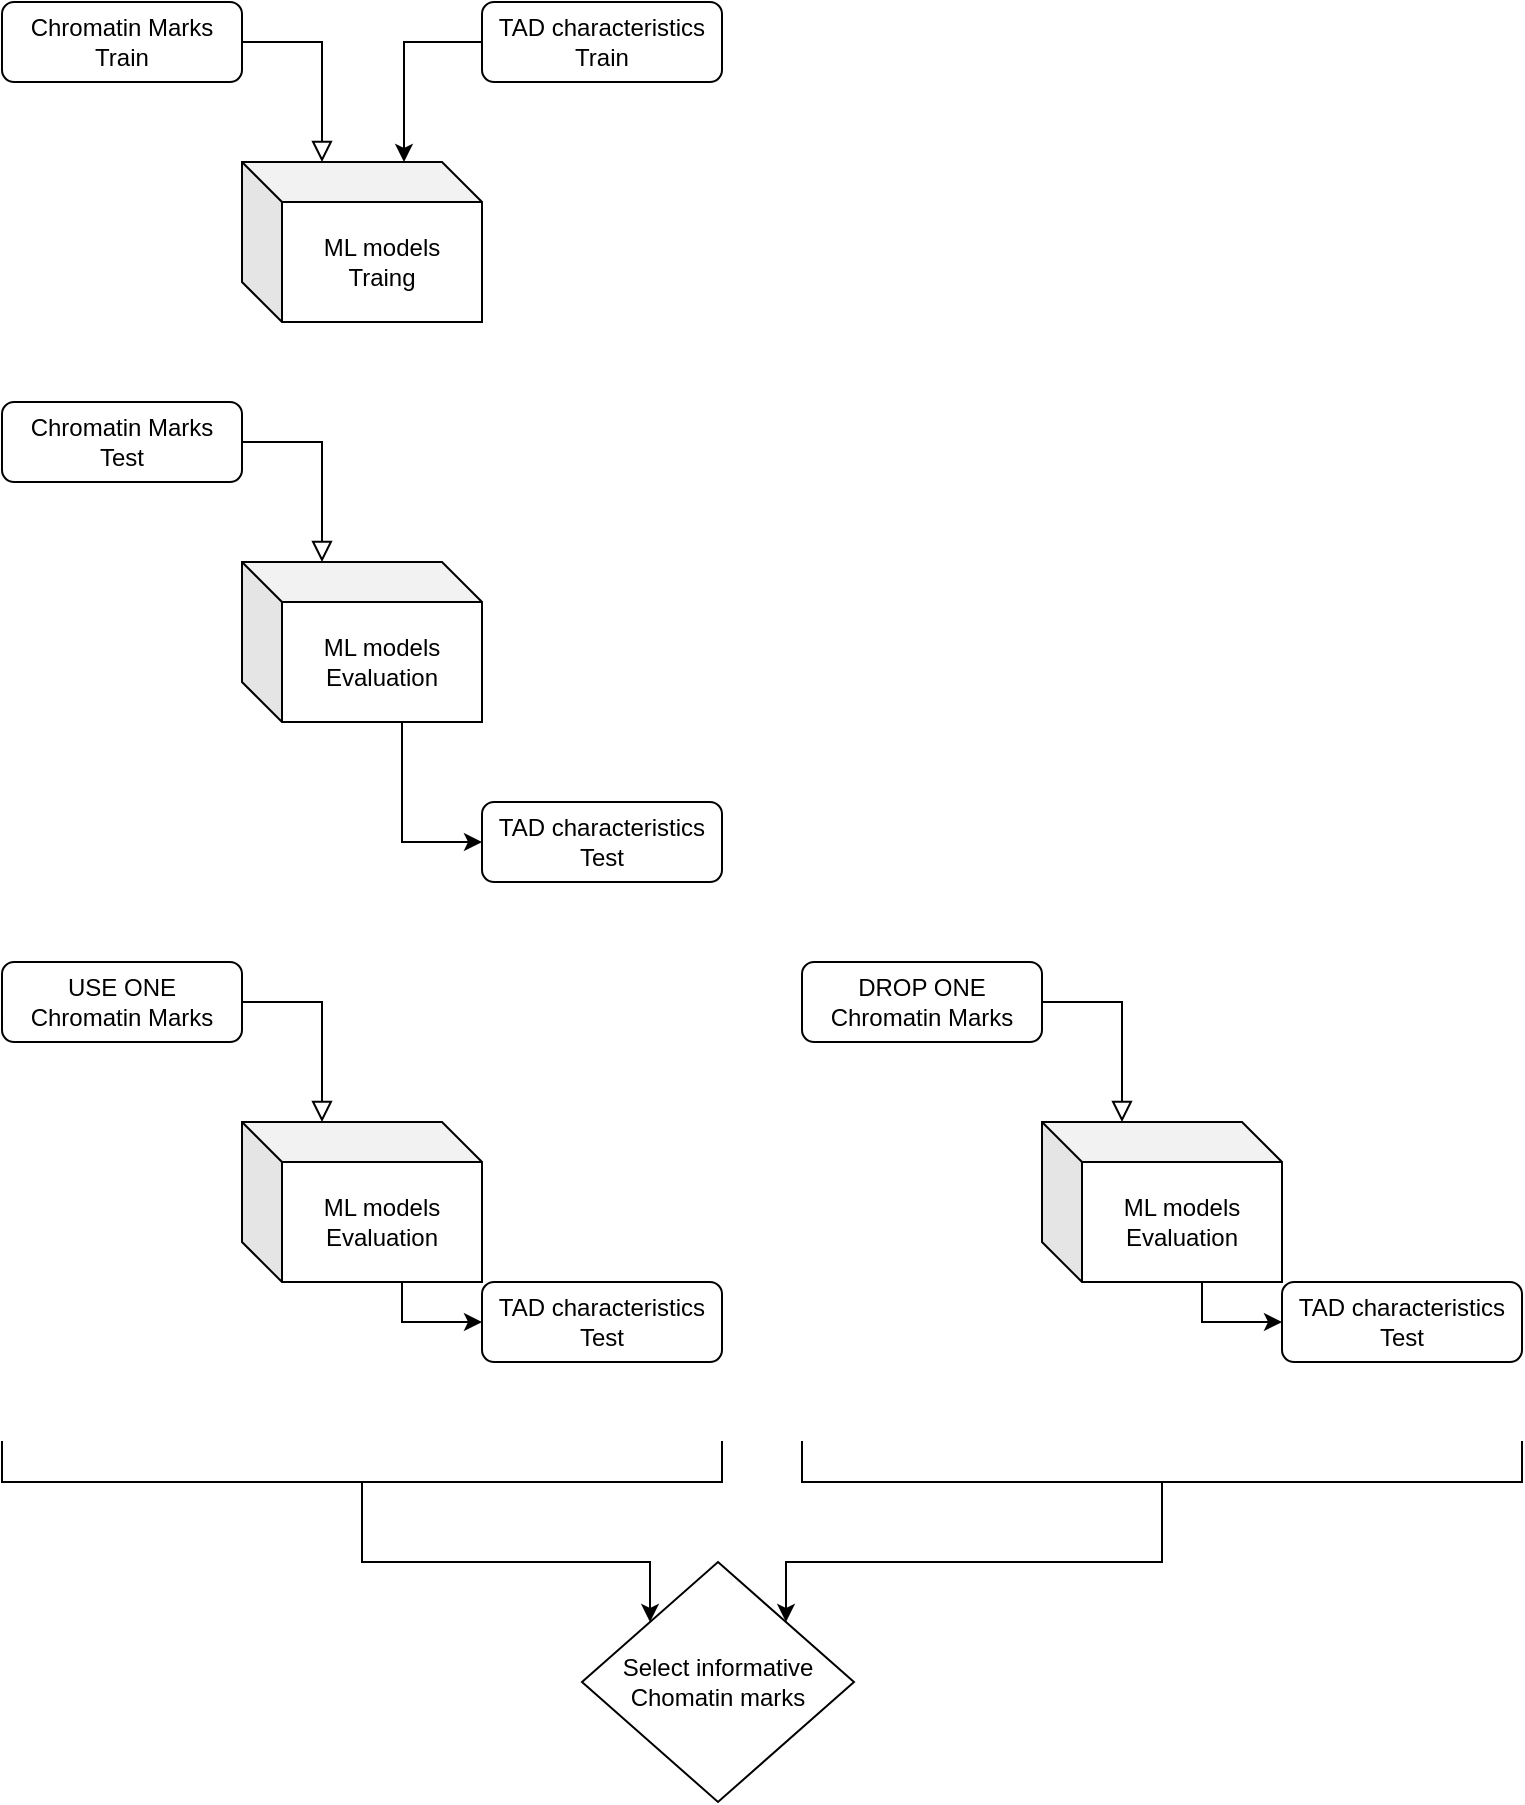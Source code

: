 <mxfile version="13.6.10" type="github">
  <diagram id="C5RBs43oDa-KdzZeNtuy" name="Page-1">
    <mxGraphModel dx="1186" dy="764" grid="1" gridSize="10" guides="1" tooltips="1" connect="1" arrows="1" fold="1" page="1" pageScale="1" pageWidth="827" pageHeight="1169" math="0" shadow="0">
      <root>
        <mxCell id="WIyWlLk6GJQsqaUBKTNV-0" />
        <mxCell id="WIyWlLk6GJQsqaUBKTNV-1" parent="WIyWlLk6GJQsqaUBKTNV-0" />
        <mxCell id="WIyWlLk6GJQsqaUBKTNV-2" value="" style="rounded=0;html=1;jettySize=auto;orthogonalLoop=1;fontSize=11;endArrow=block;endFill=0;endSize=8;strokeWidth=1;shadow=0;labelBackgroundColor=none;edgeStyle=orthogonalEdgeStyle;exitX=1;exitY=0.5;exitDx=0;exitDy=0;" parent="WIyWlLk6GJQsqaUBKTNV-1" source="WIyWlLk6GJQsqaUBKTNV-3" target="gTnJQdzo4wlc-nYoCm9x-2" edge="1">
          <mxGeometry relative="1" as="geometry">
            <mxPoint x="195" y="190" as="targetPoint" />
            <Array as="points">
              <mxPoint x="200" y="60" />
            </Array>
          </mxGeometry>
        </mxCell>
        <mxCell id="WIyWlLk6GJQsqaUBKTNV-3" value="Chromatin Marks&lt;br&gt;Train" style="rounded=1;whiteSpace=wrap;html=1;fontSize=12;glass=0;strokeWidth=1;shadow=0;" parent="WIyWlLk6GJQsqaUBKTNV-1" vertex="1">
          <mxGeometry x="40" y="40" width="120" height="40" as="geometry" />
        </mxCell>
        <mxCell id="gTnJQdzo4wlc-nYoCm9x-14" style="edgeStyle=orthogonalEdgeStyle;rounded=0;orthogonalLoop=1;jettySize=auto;html=1;entryX=0.675;entryY=0;entryDx=0;entryDy=0;entryPerimeter=0;" edge="1" parent="WIyWlLk6GJQsqaUBKTNV-1" source="gTnJQdzo4wlc-nYoCm9x-0" target="gTnJQdzo4wlc-nYoCm9x-2">
          <mxGeometry relative="1" as="geometry">
            <Array as="points">
              <mxPoint x="241" y="60" />
            </Array>
          </mxGeometry>
        </mxCell>
        <mxCell id="gTnJQdzo4wlc-nYoCm9x-0" value="TAD characteristics&lt;br&gt;Train" style="rounded=1;whiteSpace=wrap;html=1;fontSize=12;glass=0;strokeWidth=1;shadow=0;" vertex="1" parent="WIyWlLk6GJQsqaUBKTNV-1">
          <mxGeometry x="280" y="40" width="120" height="40" as="geometry" />
        </mxCell>
        <mxCell id="gTnJQdzo4wlc-nYoCm9x-2" value="ML models&lt;br&gt;Traing" style="shape=cube;whiteSpace=wrap;html=1;boundedLbl=1;backgroundOutline=1;darkOpacity=0.05;darkOpacity2=0.1;" vertex="1" parent="WIyWlLk6GJQsqaUBKTNV-1">
          <mxGeometry x="160" y="120" width="120" height="80" as="geometry" />
        </mxCell>
        <mxCell id="gTnJQdzo4wlc-nYoCm9x-3" value="" style="rounded=0;html=1;jettySize=auto;orthogonalLoop=1;fontSize=11;endArrow=block;endFill=0;endSize=8;strokeWidth=1;shadow=0;labelBackgroundColor=none;edgeStyle=orthogonalEdgeStyle;" edge="1" parent="WIyWlLk6GJQsqaUBKTNV-1" source="gTnJQdzo4wlc-nYoCm9x-4" target="gTnJQdzo4wlc-nYoCm9x-7">
          <mxGeometry relative="1" as="geometry">
            <mxPoint x="195" y="435" as="targetPoint" />
            <Array as="points">
              <mxPoint x="200" y="260" />
            </Array>
          </mxGeometry>
        </mxCell>
        <mxCell id="gTnJQdzo4wlc-nYoCm9x-4" value="Chromatin Marks&lt;br&gt;Test" style="rounded=1;whiteSpace=wrap;html=1;fontSize=12;glass=0;strokeWidth=1;shadow=0;" vertex="1" parent="WIyWlLk6GJQsqaUBKTNV-1">
          <mxGeometry x="40" y="240" width="120" height="40" as="geometry" />
        </mxCell>
        <mxCell id="gTnJQdzo4wlc-nYoCm9x-15" style="edgeStyle=orthogonalEdgeStyle;rounded=0;orthogonalLoop=1;jettySize=auto;html=1;entryX=0;entryY=0.5;entryDx=0;entryDy=0;" edge="1" parent="WIyWlLk6GJQsqaUBKTNV-1" source="gTnJQdzo4wlc-nYoCm9x-7" target="gTnJQdzo4wlc-nYoCm9x-12">
          <mxGeometry relative="1" as="geometry">
            <Array as="points">
              <mxPoint x="240" y="460" />
            </Array>
          </mxGeometry>
        </mxCell>
        <mxCell id="gTnJQdzo4wlc-nYoCm9x-7" value="ML models&lt;br&gt;Evaluation" style="shape=cube;whiteSpace=wrap;html=1;boundedLbl=1;backgroundOutline=1;darkOpacity=0.05;darkOpacity2=0.1;" vertex="1" parent="WIyWlLk6GJQsqaUBKTNV-1">
          <mxGeometry x="160" y="320" width="120" height="80" as="geometry" />
        </mxCell>
        <mxCell id="gTnJQdzo4wlc-nYoCm9x-12" value="TAD characteristics&lt;br&gt;Test" style="rounded=1;whiteSpace=wrap;html=1;fontSize=12;glass=0;strokeWidth=1;shadow=0;" vertex="1" parent="WIyWlLk6GJQsqaUBKTNV-1">
          <mxGeometry x="280" y="440" width="120" height="40" as="geometry" />
        </mxCell>
        <mxCell id="gTnJQdzo4wlc-nYoCm9x-16" value="" style="rounded=0;html=1;jettySize=auto;orthogonalLoop=1;fontSize=11;endArrow=block;endFill=0;endSize=8;strokeWidth=1;shadow=0;labelBackgroundColor=none;edgeStyle=orthogonalEdgeStyle;" edge="1" parent="WIyWlLk6GJQsqaUBKTNV-1" source="gTnJQdzo4wlc-nYoCm9x-17" target="gTnJQdzo4wlc-nYoCm9x-19">
          <mxGeometry relative="1" as="geometry">
            <mxPoint x="195" y="715" as="targetPoint" />
            <Array as="points">
              <mxPoint x="200" y="540" />
            </Array>
          </mxGeometry>
        </mxCell>
        <mxCell id="gTnJQdzo4wlc-nYoCm9x-17" value="USE ONE&lt;br&gt;Chromatin Marks" style="rounded=1;whiteSpace=wrap;html=1;fontSize=12;glass=0;strokeWidth=1;shadow=0;" vertex="1" parent="WIyWlLk6GJQsqaUBKTNV-1">
          <mxGeometry x="40" y="520" width="120" height="40" as="geometry" />
        </mxCell>
        <mxCell id="gTnJQdzo4wlc-nYoCm9x-18" style="edgeStyle=orthogonalEdgeStyle;rounded=0;orthogonalLoop=1;jettySize=auto;html=1;entryX=0;entryY=0.5;entryDx=0;entryDy=0;" edge="1" parent="WIyWlLk6GJQsqaUBKTNV-1" source="gTnJQdzo4wlc-nYoCm9x-19" target="gTnJQdzo4wlc-nYoCm9x-20">
          <mxGeometry relative="1" as="geometry">
            <Array as="points">
              <mxPoint x="240" y="700" />
            </Array>
          </mxGeometry>
        </mxCell>
        <mxCell id="gTnJQdzo4wlc-nYoCm9x-19" value="ML models&lt;br&gt;Evaluation" style="shape=cube;whiteSpace=wrap;html=1;boundedLbl=1;backgroundOutline=1;darkOpacity=0.05;darkOpacity2=0.1;" vertex="1" parent="WIyWlLk6GJQsqaUBKTNV-1">
          <mxGeometry x="160" y="600" width="120" height="80" as="geometry" />
        </mxCell>
        <mxCell id="gTnJQdzo4wlc-nYoCm9x-20" value="TAD characteristics&lt;br&gt;Test" style="rounded=1;whiteSpace=wrap;html=1;fontSize=12;glass=0;strokeWidth=1;shadow=0;" vertex="1" parent="WIyWlLk6GJQsqaUBKTNV-1">
          <mxGeometry x="280" y="680" width="120" height="40" as="geometry" />
        </mxCell>
        <mxCell id="gTnJQdzo4wlc-nYoCm9x-26" value="" style="rounded=0;html=1;jettySize=auto;orthogonalLoop=1;fontSize=11;endArrow=block;endFill=0;endSize=8;strokeWidth=1;shadow=0;labelBackgroundColor=none;edgeStyle=orthogonalEdgeStyle;" edge="1" parent="WIyWlLk6GJQsqaUBKTNV-1" source="gTnJQdzo4wlc-nYoCm9x-27" target="gTnJQdzo4wlc-nYoCm9x-29">
          <mxGeometry relative="1" as="geometry">
            <mxPoint x="595" y="715" as="targetPoint" />
            <Array as="points">
              <mxPoint x="600" y="540" />
            </Array>
          </mxGeometry>
        </mxCell>
        <mxCell id="gTnJQdzo4wlc-nYoCm9x-27" value="DROP ONE&lt;br&gt;Chromatin Marks" style="rounded=1;whiteSpace=wrap;html=1;fontSize=12;glass=0;strokeWidth=1;shadow=0;" vertex="1" parent="WIyWlLk6GJQsqaUBKTNV-1">
          <mxGeometry x="440" y="520" width="120" height="40" as="geometry" />
        </mxCell>
        <mxCell id="gTnJQdzo4wlc-nYoCm9x-28" style="edgeStyle=orthogonalEdgeStyle;rounded=0;orthogonalLoop=1;jettySize=auto;html=1;entryX=0;entryY=0.5;entryDx=0;entryDy=0;" edge="1" parent="WIyWlLk6GJQsqaUBKTNV-1" source="gTnJQdzo4wlc-nYoCm9x-29" target="gTnJQdzo4wlc-nYoCm9x-30">
          <mxGeometry relative="1" as="geometry">
            <Array as="points">
              <mxPoint x="640" y="700" />
            </Array>
          </mxGeometry>
        </mxCell>
        <mxCell id="gTnJQdzo4wlc-nYoCm9x-29" value="ML models&lt;br&gt;Evaluation" style="shape=cube;whiteSpace=wrap;html=1;boundedLbl=1;backgroundOutline=1;darkOpacity=0.05;darkOpacity2=0.1;" vertex="1" parent="WIyWlLk6GJQsqaUBKTNV-1">
          <mxGeometry x="560" y="600" width="120" height="80" as="geometry" />
        </mxCell>
        <mxCell id="gTnJQdzo4wlc-nYoCm9x-30" value="TAD characteristics&lt;br&gt;Test" style="rounded=1;whiteSpace=wrap;html=1;fontSize=12;glass=0;strokeWidth=1;shadow=0;" vertex="1" parent="WIyWlLk6GJQsqaUBKTNV-1">
          <mxGeometry x="680" y="680" width="120" height="40" as="geometry" />
        </mxCell>
        <mxCell id="gTnJQdzo4wlc-nYoCm9x-31" value="Select informative&lt;br&gt;Chomatin marks" style="rhombus;whiteSpace=wrap;html=1;" vertex="1" parent="WIyWlLk6GJQsqaUBKTNV-1">
          <mxGeometry x="330" y="820" width="136" height="120" as="geometry" />
        </mxCell>
        <mxCell id="gTnJQdzo4wlc-nYoCm9x-35" style="edgeStyle=orthogonalEdgeStyle;rounded=0;orthogonalLoop=1;jettySize=auto;html=1;entryX=0;entryY=0;entryDx=0;entryDy=0;" edge="1" parent="WIyWlLk6GJQsqaUBKTNV-1" source="gTnJQdzo4wlc-nYoCm9x-33" target="gTnJQdzo4wlc-nYoCm9x-31">
          <mxGeometry relative="1" as="geometry">
            <Array as="points">
              <mxPoint x="220" y="820" />
              <mxPoint x="364" y="820" />
            </Array>
          </mxGeometry>
        </mxCell>
        <mxCell id="gTnJQdzo4wlc-nYoCm9x-33" value="" style="shape=partialRectangle;whiteSpace=wrap;html=1;bottom=1;right=1;left=1;top=0;fillColor=none;routingCenterX=-0.5;" vertex="1" parent="WIyWlLk6GJQsqaUBKTNV-1">
          <mxGeometry x="40" y="760" width="360" height="20" as="geometry" />
        </mxCell>
        <mxCell id="gTnJQdzo4wlc-nYoCm9x-36" style="edgeStyle=orthogonalEdgeStyle;rounded=0;orthogonalLoop=1;jettySize=auto;html=1;entryX=1;entryY=0;entryDx=0;entryDy=0;" edge="1" parent="WIyWlLk6GJQsqaUBKTNV-1" source="gTnJQdzo4wlc-nYoCm9x-34" target="gTnJQdzo4wlc-nYoCm9x-31">
          <mxGeometry relative="1" as="geometry">
            <Array as="points">
              <mxPoint x="620" y="820" />
              <mxPoint x="432" y="820" />
            </Array>
          </mxGeometry>
        </mxCell>
        <mxCell id="gTnJQdzo4wlc-nYoCm9x-34" value="" style="shape=partialRectangle;whiteSpace=wrap;html=1;bottom=1;right=1;left=1;top=0;fillColor=none;routingCenterX=-0.5;" vertex="1" parent="WIyWlLk6GJQsqaUBKTNV-1">
          <mxGeometry x="440" y="760" width="360" height="20" as="geometry" />
        </mxCell>
      </root>
    </mxGraphModel>
  </diagram>
</mxfile>
